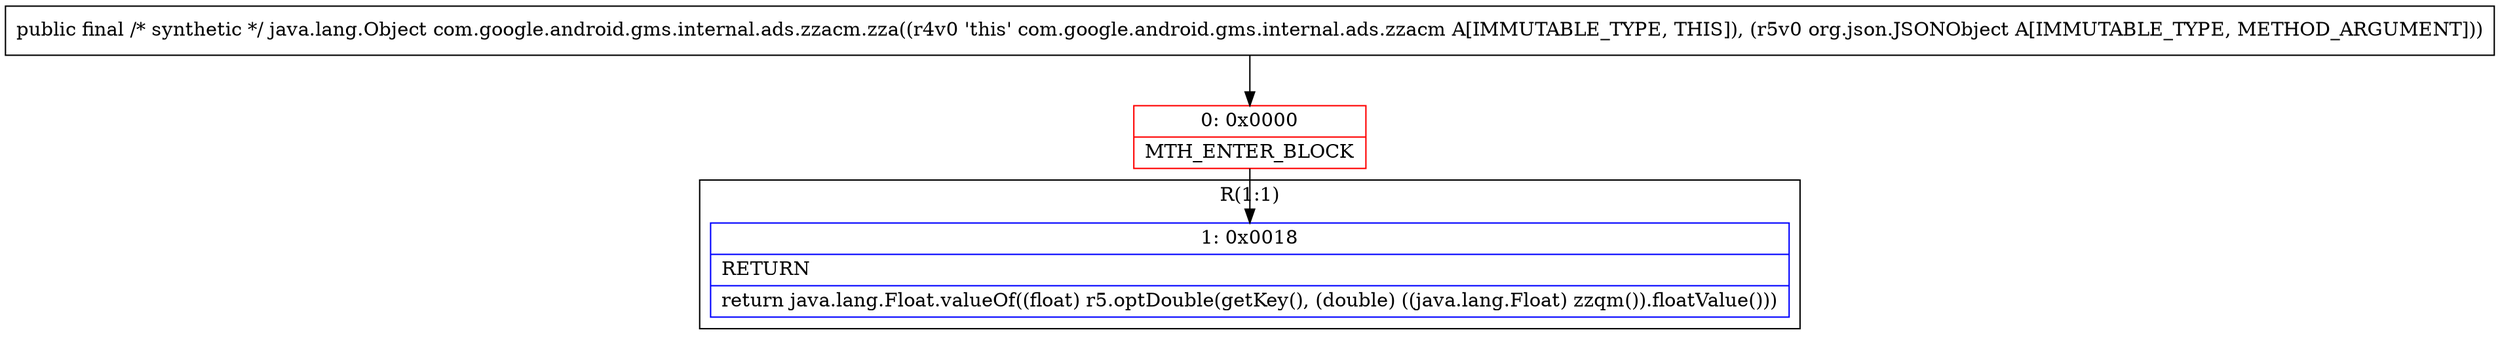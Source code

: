 digraph "CFG forcom.google.android.gms.internal.ads.zzacm.zza(Lorg\/json\/JSONObject;)Ljava\/lang\/Object;" {
subgraph cluster_Region_2021460693 {
label = "R(1:1)";
node [shape=record,color=blue];
Node_1 [shape=record,label="{1\:\ 0x0018|RETURN\l|return java.lang.Float.valueOf((float) r5.optDouble(getKey(), (double) ((java.lang.Float) zzqm()).floatValue()))\l}"];
}
Node_0 [shape=record,color=red,label="{0\:\ 0x0000|MTH_ENTER_BLOCK\l}"];
MethodNode[shape=record,label="{public final \/* synthetic *\/ java.lang.Object com.google.android.gms.internal.ads.zzacm.zza((r4v0 'this' com.google.android.gms.internal.ads.zzacm A[IMMUTABLE_TYPE, THIS]), (r5v0 org.json.JSONObject A[IMMUTABLE_TYPE, METHOD_ARGUMENT])) }"];
MethodNode -> Node_0;
Node_0 -> Node_1;
}

